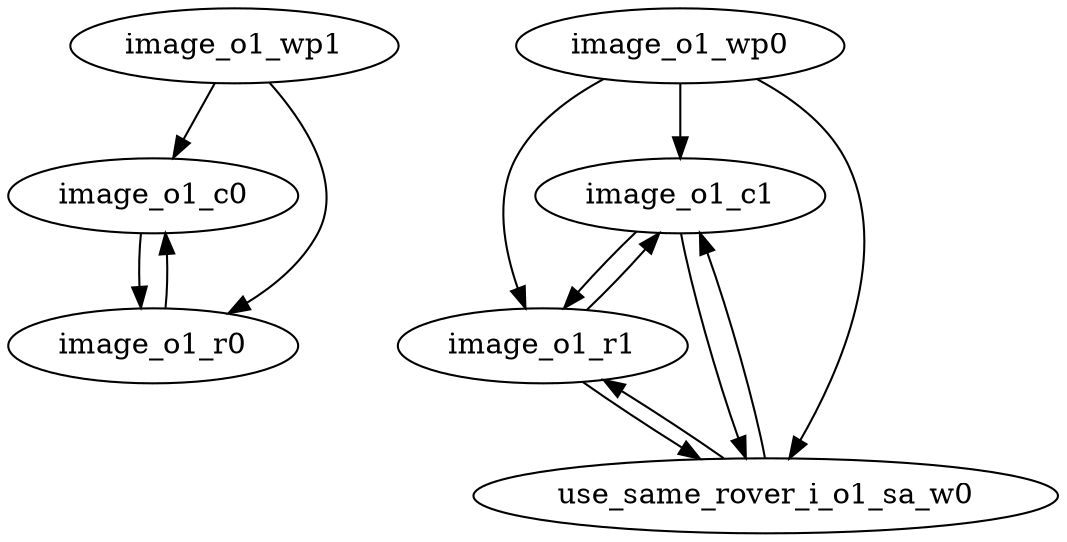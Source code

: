 digraph G {
image_o1_c0 -> image_o1_r0;image_o1_c1 -> image_o1_r1;image_o1_c1 -> use_same_rover_i_o1_sa_w0;image_o1_r0 -> image_o1_c0;image_o1_r1 -> image_o1_c1;image_o1_r1 -> use_same_rover_i_o1_sa_w0;image_o1_wp0 -> image_o1_c1;image_o1_wp0 -> image_o1_r1;image_o1_wp0 -> use_same_rover_i_o1_sa_w0;image_o1_wp1 -> image_o1_c0;image_o1_wp1 -> image_o1_r0;use_same_rover_i_o1_sa_w0 -> image_o1_c1;use_same_rover_i_o1_sa_w0 -> image_o1_r1;}